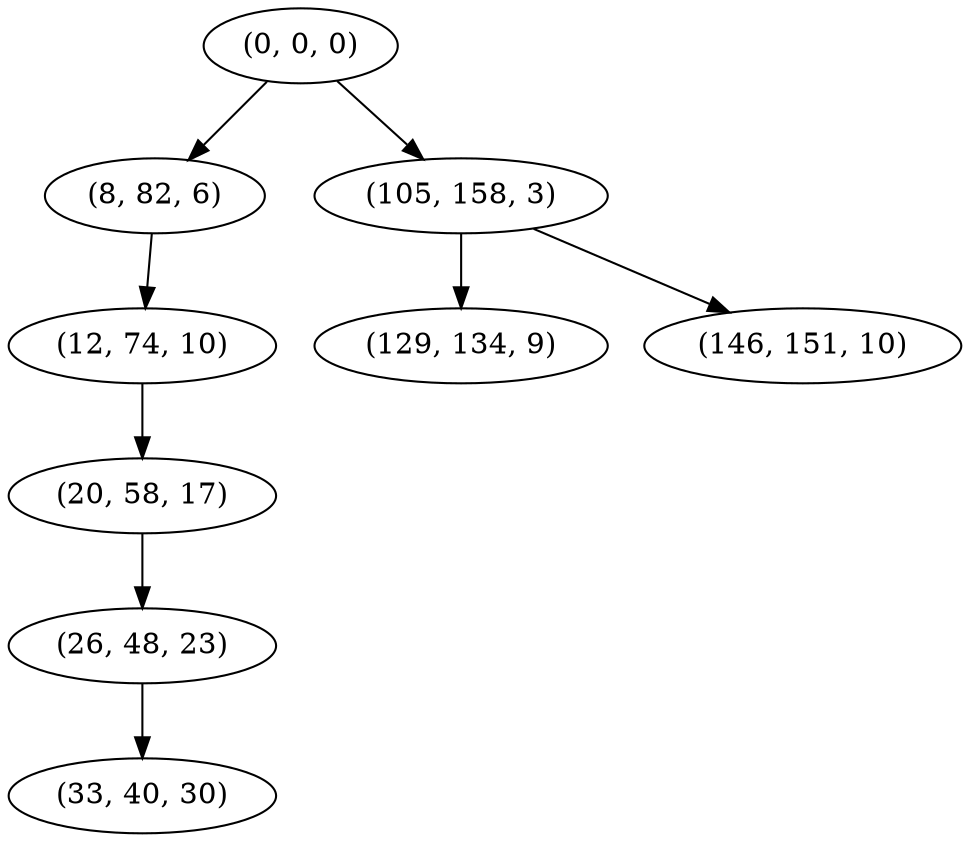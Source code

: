 digraph tree {
    "(0, 0, 0)";
    "(8, 82, 6)";
    "(12, 74, 10)";
    "(20, 58, 17)";
    "(26, 48, 23)";
    "(33, 40, 30)";
    "(105, 158, 3)";
    "(129, 134, 9)";
    "(146, 151, 10)";
    "(0, 0, 0)" -> "(8, 82, 6)";
    "(0, 0, 0)" -> "(105, 158, 3)";
    "(8, 82, 6)" -> "(12, 74, 10)";
    "(12, 74, 10)" -> "(20, 58, 17)";
    "(20, 58, 17)" -> "(26, 48, 23)";
    "(26, 48, 23)" -> "(33, 40, 30)";
    "(105, 158, 3)" -> "(129, 134, 9)";
    "(105, 158, 3)" -> "(146, 151, 10)";
}
